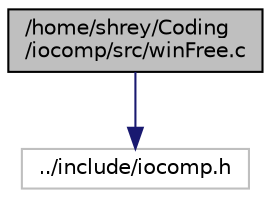 digraph "/home/shrey/Coding/iocomp/src/winFree.c"
{
 // LATEX_PDF_SIZE
  edge [fontname="Helvetica",fontsize="10",labelfontname="Helvetica",labelfontsize="10"];
  node [fontname="Helvetica",fontsize="10",shape=record];
  Node1 [label="/home/shrey/Coding\l/iocomp/src/winFree.c",height=0.2,width=0.4,color="black", fillcolor="grey75", style="filled", fontcolor="black",tooltip="Frees windows after data transfer is complete."];
  Node1 -> Node2 [color="midnightblue",fontsize="10",style="solid",fontname="Helvetica"];
  Node2 [label="../include/iocomp.h",height=0.2,width=0.4,color="grey75", fillcolor="white", style="filled",tooltip=" "];
}
